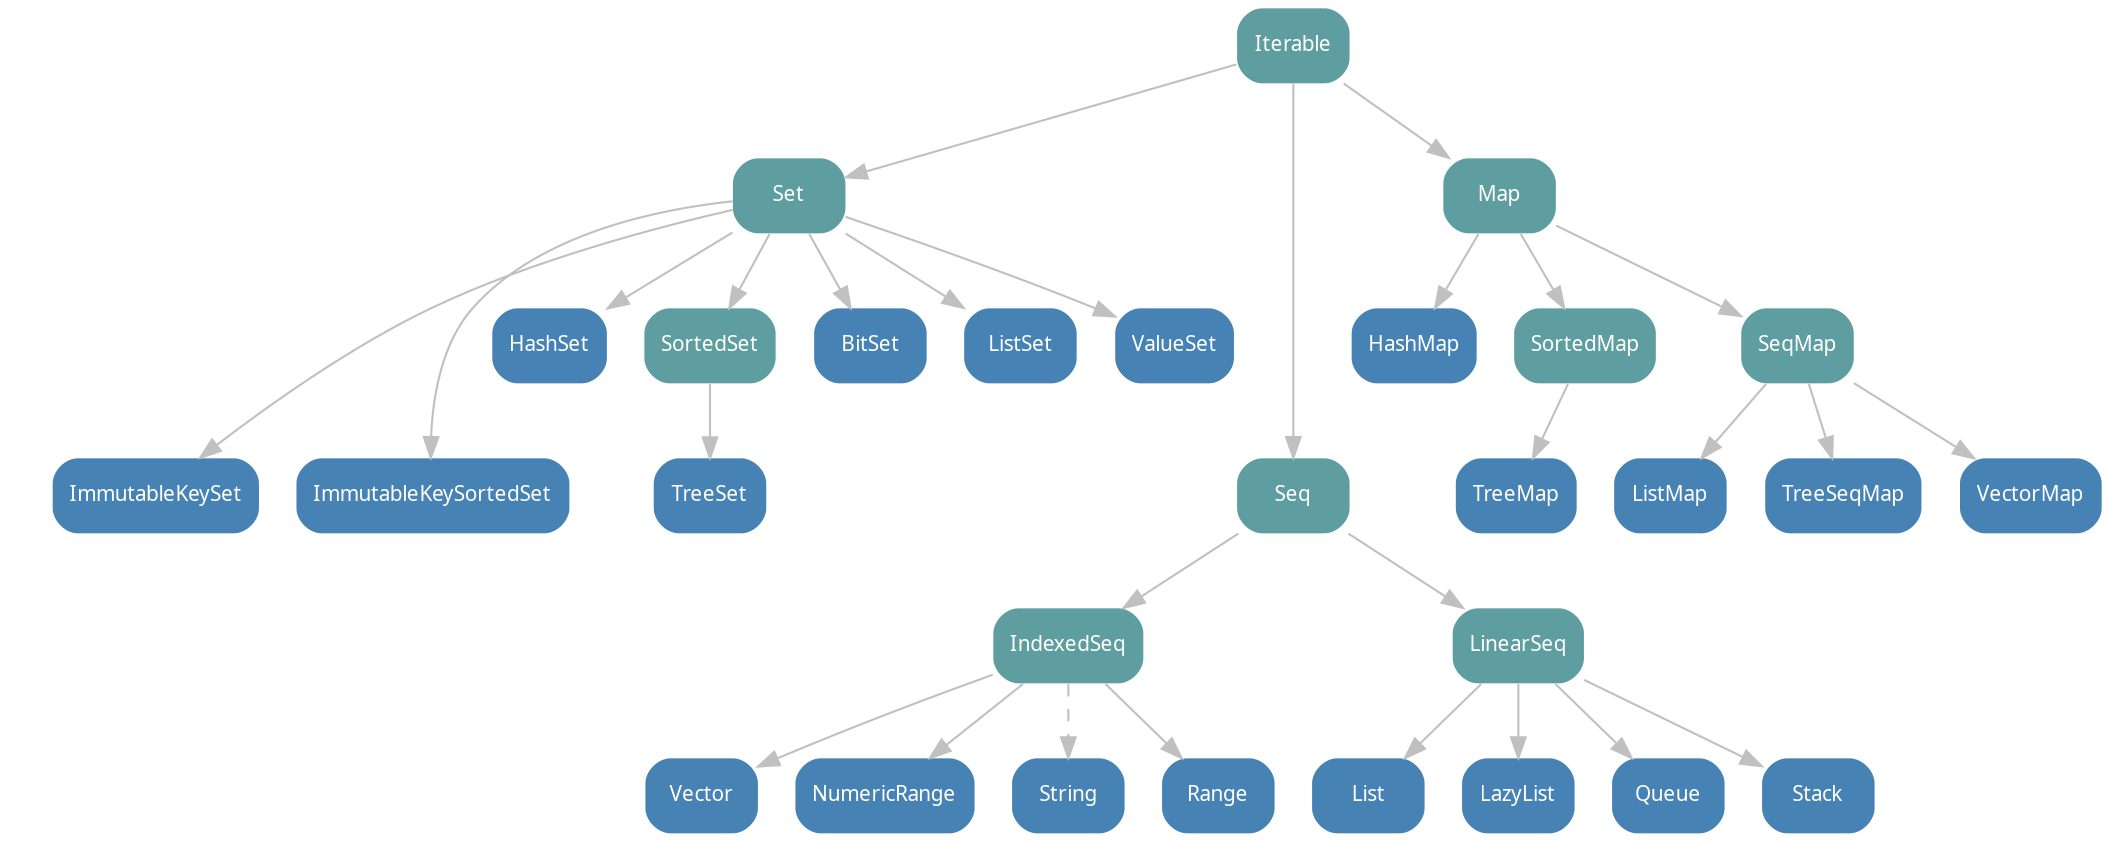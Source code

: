 // dot graphs for the Scala 2.13 Collections API
// package scala.collection.immutable
// (C) 2010 by Mathias
// (C) 2015 and 2019 by Mike Slinn

digraph "scala.collection.immutable" {
  bgcolor=transparent
  dpi=68

  // layout help
  node [shape=point, style=invis]
  edge [style=invis]
  Level0 -> Level1 -> Level2 -> Level3 -> Level4 -> Level5

  // node definitions
  node [shape=box, style="rounded, filled", fontname=tahoma, fontsize=10, fontcolor=white, color=none, fillcolor=cadetblue]
    iIterable [label="Iterable", URL="http://www.scala-lang.org/api/current/scala/collection/immutable/Iterable.html"]
      iSet [label="Set", URL="http://www.scala-lang.org/api/current/scala/collection/immutable/Set.html"]
        ImmutableKeySet [fillcolor="steelblue", URL="http://www.scala-lang.org/api/current/scala/collection/immutable/ImmutableKeySet.html"]
        ImmutableKeySortedSet [fillcolor="steelblue", URL="http://www.scala-lang.org/api/current/scala/collection/immutable/ImmutableKeySortedSet.html"]
        iHashSet [fillcolor="steelblue", label="HashSet", URL="http://www.scala-lang.org/api/current/scala/collection/immutable/HashSet.html"]
        iSortedSet [label="SortedSet", URL="http://www.scala-lang.org/api/current/scala/collection/immutable/SortedSet.html"]
          TreeSet [fillcolor="steelblue", URL="http://www.scala-lang.org/api/current/scala/collection/immutable/TreeSet.html"]
        iBitSet [fillcolor="steelblue", label="BitSet", URL="http://www.scala-lang.org/api/current/scala/collection/immutable/BitSet.html"]
        ListSet [fillcolor="steelblue", URL="http://www.scala-lang.org/api/current/scala/collection/immutable/ListSet.html"]
        ValueSet [fillcolor="steelblue", URL="http://www.scala-lang.org/api/current/scala/collection/immutable/ValueSet.html"]
      iSeq [label="Seq", URL="http://www.scala-lang.org/api/current/scala/collection/immutable/Seq.html"]
        iIndexedSeq [label="IndexedSeq", URL="http://www.scala-lang.org/api/current/scala/collection/immutable/IndexedSeq.html"]
          Vector [fillcolor="steelblue", URL="http://www.scala-lang.org/api/current/scala/collection/immutable/Vector.html"]
          NumericRange [fillcolor="steelblue", URL="http://www.scala-lang.org/api/current/scala/collection/immutable/NumericRange.html"]
          String [fillcolor="steelblue", URL="http://download.oracle.com/javase/6/docs/api/java/lang/String.html"]
          Range [fillcolor="steelblue", URL="http://www.scala-lang.org/api/current/scala/collection/immutable/Range.html"]
        iLinearSeq [label="LinearSeq", URL="http://www.scala-lang.org/api/current/scala/collection/immutable/LinearSeq.html"]
          List [fillcolor="steelblue", URL="http://www.scala-lang.org/api/current/scala/collection/immutable/List.html"]
          LazyList [fillcolor="steelblue", URL="http://www.scala-lang.org/api/current/scala/collection/immutable/LazyList.html"]
          iQueue [fillcolor="steelblue", label="Queue", URL="http://www.scala-lang.org/api/current/scala/collection/immutable/Queue.html"]
          iStack [fillcolor="steelblue", label="Stack", URL="http://www.scala-lang.org/api/current/scala/collection/immutable/Stack.html"]
      iMap [label="Map", URL="http://www.scala-lang.org/api/current/scala/collection/immutable/Map.html"]
        iHashMap [fillcolor="steelblue", label="HashMap", URL="http://www.scala-lang.org/api/current/scala/collection/immutable/HashMap.html"]
        iSortedMap [label="SortedMap", URL="http://www.scala-lang.org/api/current/scala/collection/immutable/SortedMap.html"]
          TreeMap [fillcolor="steelblue", URL="http://www.scala-lang.org/api/current/scala/collection/immutable/TreeMap.html"]
      iSeqMap [label="SeqMap", URL="http://www.scala-lang.org/api/current/scala/collection/immutable/SeqMap.html"]
        iListMap [fillcolor="steelblue", label="ListMap", URL="http://www.scala-lang.org/api/current/scala/collection/immutable/ListMap.html"]
        iTreeSeqMap [fillcolor="steelblue", label="TreeSeqMap", URL="http://www.scala-lang.org/api/current/scala/collection/immutable/TreeSeqMap.html"]
        iVectorMap [fillcolor="steelblue", label="VectorMap", URL="http://www.scala-lang.org/api/current/scala/collection/immutable/VectorMap.html"]

  // layout help
  { rank=same; Level0; iIterable }
  { rank=same; Level1; iSet; iMap }
  { rank=same; Level2; iSeqMap; iSortedSet; iHashSet }
  { rank=same; Level3; iListMap; ImmutableKeySet; ImmutableKeySortedSet; iSeq; iTreeSeqMap; iVectorMap }
  { rank=same; Level4; iIndexedSeq; iLinearSeq }

  // edge definitions
  edge [style=solid, color=gray]
  iIterable -> iSeq
  iIterable -> iSet
  iIterable -> iMap
  iLinearSeq -> LazyList
  iLinearSeq -> iQueue
  iLinearSeq -> iStack
  iSeq -> iIndexedSeq
  iSeq -> iLinearSeq -> List
  iIndexedSeq -> Vector
  iIndexedSeq -> NumericRange
  iIndexedSeq -> Range
  iIndexedSeq -> String [style=dashed, URL="http://www.scala-lang.org/api/current/scala/collection/immutable/StringOps.html"]
  iSet -> iHashSet
  iSet -> iSortedSet -> TreeSet
  iSet -> iBitSet
  iSet -> ImmutableKeySet
  iSet -> ImmutableKeySortedSet
  iSet -> ListSet
  iSet -> ValueSet
  iMap -> iHashMap
  iMap -> iSortedMap -> TreeMap
  iMap -> iSeqMap
  iSeqMap -> iListMap
  iSeqMap -> iTreeSeqMap
  iSeqMap -> iVectorMap
}
